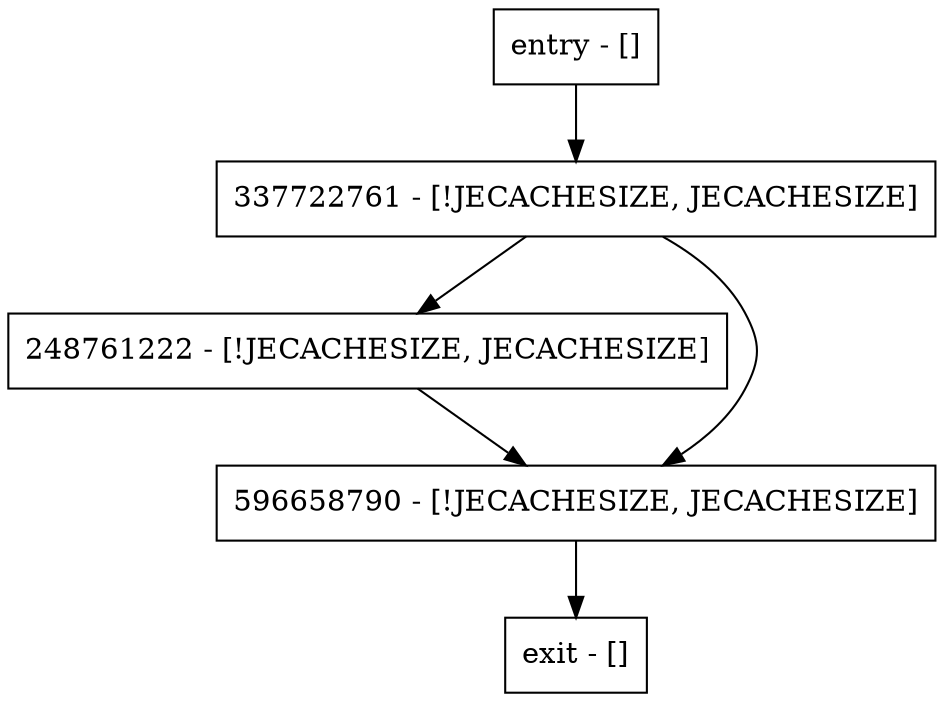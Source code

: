 digraph addEntryToLsnMap {
node [shape=record];
entry [label="entry - []"];
exit [label="exit - []"];
248761222 [label="248761222 - [!JECACHESIZE, JECACHESIZE]"];
337722761 [label="337722761 - [!JECACHESIZE, JECACHESIZE]"];
596658790 [label="596658790 - [!JECACHESIZE, JECACHESIZE]"];
entry;
exit;
entry -> 337722761;
248761222 -> 596658790;
337722761 -> 248761222;
337722761 -> 596658790;
596658790 -> exit;
}
